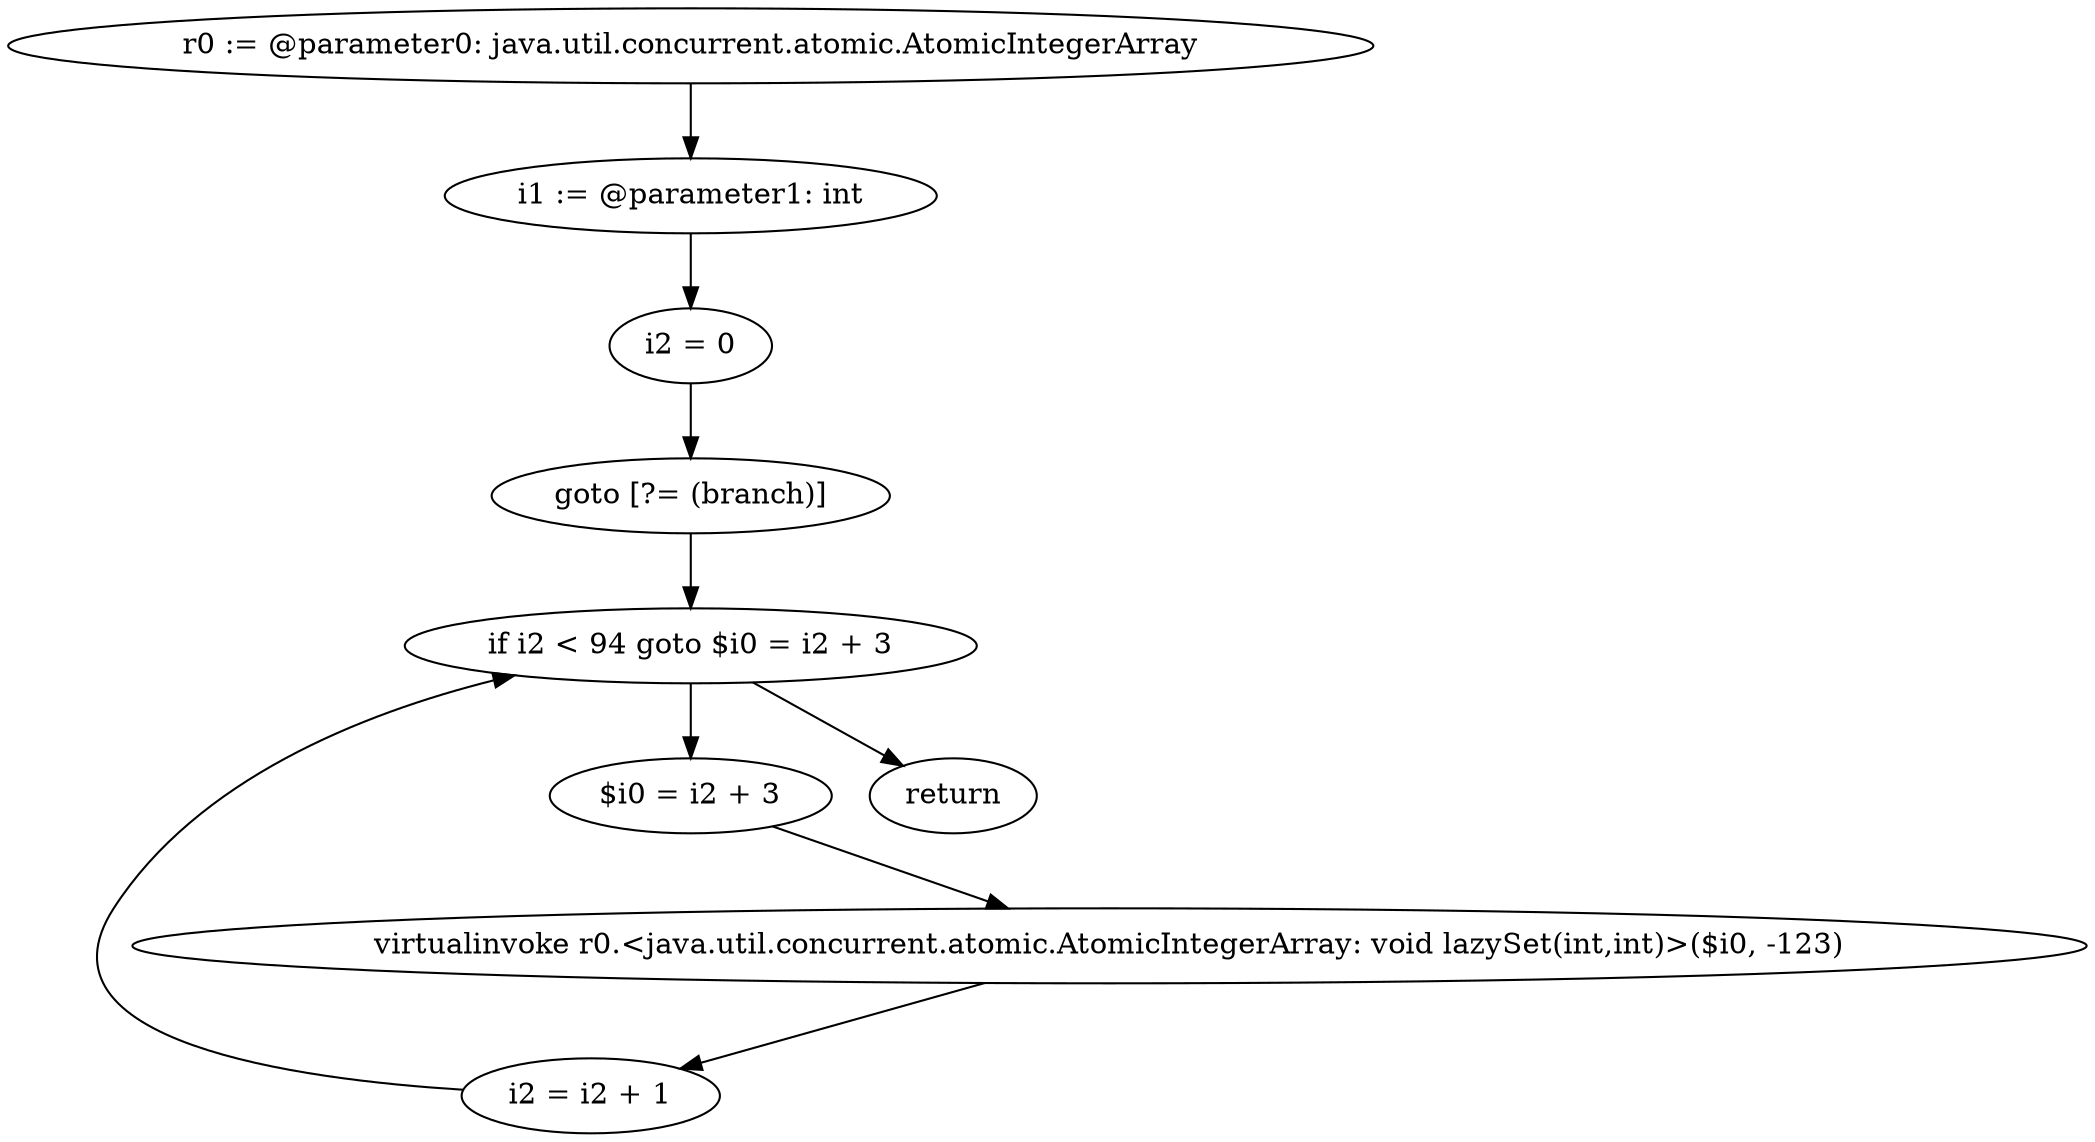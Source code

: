 digraph "unitGraph" {
    "r0 := @parameter0: java.util.concurrent.atomic.AtomicIntegerArray"
    "i1 := @parameter1: int"
    "i2 = 0"
    "goto [?= (branch)]"
    "$i0 = i2 + 3"
    "virtualinvoke r0.<java.util.concurrent.atomic.AtomicIntegerArray: void lazySet(int,int)>($i0, -123)"
    "i2 = i2 + 1"
    "if i2 < 94 goto $i0 = i2 + 3"
    "return"
    "r0 := @parameter0: java.util.concurrent.atomic.AtomicIntegerArray"->"i1 := @parameter1: int";
    "i1 := @parameter1: int"->"i2 = 0";
    "i2 = 0"->"goto [?= (branch)]";
    "goto [?= (branch)]"->"if i2 < 94 goto $i0 = i2 + 3";
    "$i0 = i2 + 3"->"virtualinvoke r0.<java.util.concurrent.atomic.AtomicIntegerArray: void lazySet(int,int)>($i0, -123)";
    "virtualinvoke r0.<java.util.concurrent.atomic.AtomicIntegerArray: void lazySet(int,int)>($i0, -123)"->"i2 = i2 + 1";
    "i2 = i2 + 1"->"if i2 < 94 goto $i0 = i2 + 3";
    "if i2 < 94 goto $i0 = i2 + 3"->"return";
    "if i2 < 94 goto $i0 = i2 + 3"->"$i0 = i2 + 3";
}
